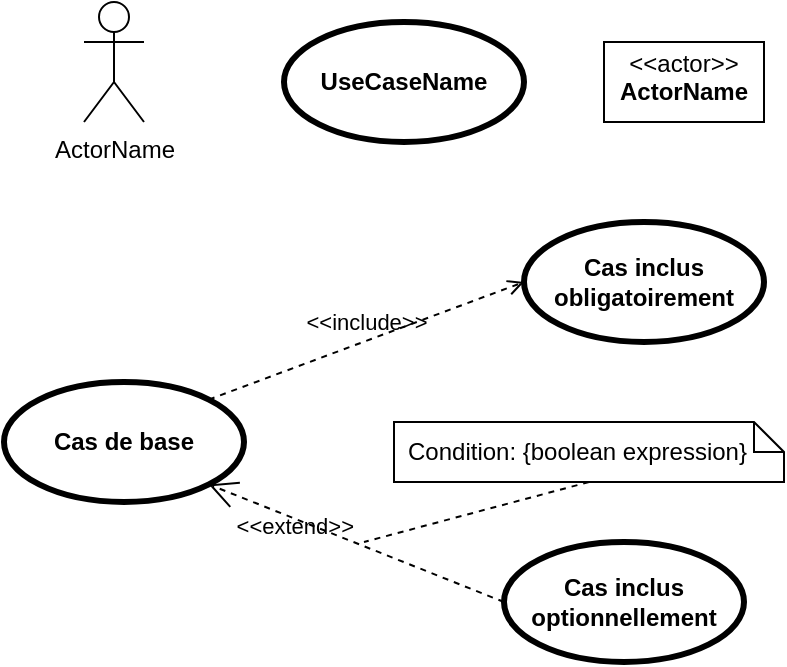 <mxfile version="13.9.2" type="github">
  <diagram id="F-VjHP3vbZ721k1Tp0xN" name="Page-1">
    <mxGraphModel dx="1102" dy="610" grid="1" gridSize="10" guides="1" tooltips="1" connect="1" arrows="1" fold="1" page="1" pageScale="1" pageWidth="850" pageHeight="1100" math="0" shadow="0">
      <root>
        <mxCell id="0" />
        <mxCell id="1" parent="0" />
        <mxCell id="iwLn66LUUv6DTZ-AdvEo-2" value="ActorName" style="shape=umlActor;html=1;verticalLabelPosition=bottom;verticalAlign=top;align=center;" vertex="1" parent="1">
          <mxGeometry x="60" y="200" width="30" height="60" as="geometry" />
        </mxCell>
        <mxCell id="iwLn66LUUv6DTZ-AdvEo-3" value="UseCaseName" style="shape=ellipse;html=1;strokeWidth=3;fontStyle=1;whiteSpace=wrap;align=center;perimeter=ellipsePerimeter;" vertex="1" parent="1">
          <mxGeometry x="160" y="210" width="120" height="60" as="geometry" />
        </mxCell>
        <mxCell id="iwLn66LUUv6DTZ-AdvEo-4" value="&lt;p style=&quot;margin:0px;margin-top:4px;text-align:center;&quot;&gt;&amp;lt;&amp;lt;actor&amp;gt;&amp;gt;&lt;br/&gt;&lt;b&gt;ActorName&lt;/b&gt;&lt;/p&gt;" style="shape=rect;html=1;overflow=fill;html=1;whiteSpace=wrap;align=center;" vertex="1" parent="1">
          <mxGeometry x="320" y="220" width="80" height="40" as="geometry" />
        </mxCell>
        <mxCell id="iwLn66LUUv6DTZ-AdvEo-5" value="&lt;div&gt;Cas de base&lt;/div&gt;" style="shape=ellipse;html=1;strokeWidth=3;fontStyle=1;whiteSpace=wrap;align=center;perimeter=ellipsePerimeter;" vertex="1" parent="1">
          <mxGeometry x="20" y="390" width="120" height="60" as="geometry" />
        </mxCell>
        <mxCell id="iwLn66LUUv6DTZ-AdvEo-6" value="&lt;div&gt;Cas inclus&lt;/div&gt;&lt;div&gt;obligatoirement&lt;br&gt;&lt;/div&gt;" style="shape=ellipse;html=1;strokeWidth=3;fontStyle=1;whiteSpace=wrap;align=center;perimeter=ellipsePerimeter;" vertex="1" parent="1">
          <mxGeometry x="280" y="310" width="120" height="60" as="geometry" />
        </mxCell>
        <mxCell id="iwLn66LUUv6DTZ-AdvEo-7" value="&lt;div&gt;Cas inclus&lt;/div&gt;&lt;div&gt;optionnellement&lt;br&gt;&lt;/div&gt;" style="shape=ellipse;html=1;strokeWidth=3;fontStyle=1;whiteSpace=wrap;align=center;perimeter=ellipsePerimeter;" vertex="1" parent="1">
          <mxGeometry x="270" y="470" width="120" height="60" as="geometry" />
        </mxCell>
        <mxCell id="iwLn66LUUv6DTZ-AdvEo-8" value="&amp;lt;&amp;lt;include&amp;gt;&amp;gt;" style="edgeStyle=none;html=1;endArrow=open;verticalAlign=bottom;dashed=1;labelBackgroundColor=none;exitX=1;exitY=0;exitDx=0;exitDy=0;entryX=0;entryY=0.5;entryDx=0;entryDy=0;" edge="1" parent="1" source="iwLn66LUUv6DTZ-AdvEo-5" target="iwLn66LUUv6DTZ-AdvEo-6">
          <mxGeometry width="160" relative="1" as="geometry">
            <mxPoint x="340" y="320" as="sourcePoint" />
            <mxPoint x="500" y="320" as="targetPoint" />
          </mxGeometry>
        </mxCell>
        <mxCell id="iwLn66LUUv6DTZ-AdvEo-10" value="Condition: {boolean expression}" style="shape=note;size=15;spacingLeft=5;align=left;whiteSpace=wrap;" vertex="1" parent="1">
          <mxGeometry x="215" y="410" width="195" height="30" as="geometry" />
        </mxCell>
        <mxCell id="iwLn66LUUv6DTZ-AdvEo-11" value="&amp;lt;&amp;lt;extend&amp;gt;&amp;gt;" style="align=right;html=1;verticalAlign=bottom;rounded=0;labelBackgroundColor=none;endArrow=open;endSize=12;dashed=1;entryX=1;entryY=1;entryDx=0;entryDy=0;exitX=0;exitY=0.5;exitDx=0;exitDy=0;" edge="1" parent="1" source="iwLn66LUUv6DTZ-AdvEo-7" target="iwLn66LUUv6DTZ-AdvEo-5">
          <mxGeometry relative="1" as="geometry">
            <mxPoint x="9.996" y="551.213" as="targetPoint" />
            <mxPoint x="157.57" y="610" as="sourcePoint" />
          </mxGeometry>
        </mxCell>
        <mxCell id="iwLn66LUUv6DTZ-AdvEo-12" value="" style="edgeStyle=none;html=1;endArrow=none;rounded=0;labelBackgroundColor=none;dashed=1;exitX=0.5;exitY=1;" edge="1" source="iwLn66LUUv6DTZ-AdvEo-10" parent="1">
          <mxGeometry relative="1" as="geometry">
            <mxPoint x="200" y="470" as="targetPoint" />
          </mxGeometry>
        </mxCell>
      </root>
    </mxGraphModel>
  </diagram>
</mxfile>
